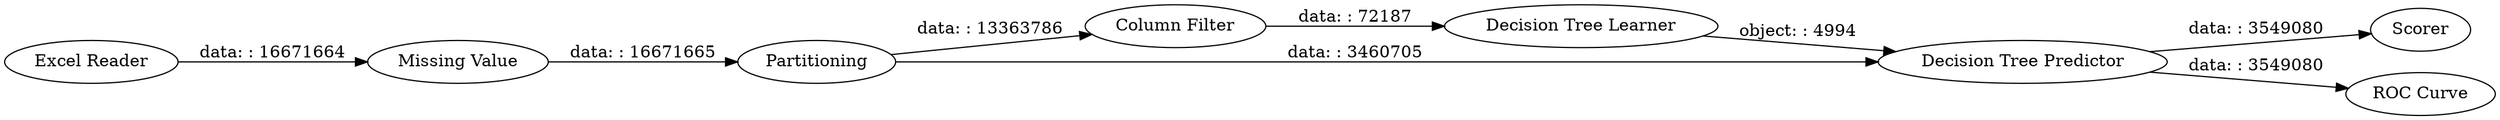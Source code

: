 digraph {
	"-7487827330516336062_8" [label="Missing Value"]
	"-7487827330516336062_2" [label=Partitioning]
	"-7487827330516336062_4" [label="Column Filter"]
	"-7487827330516336062_5" [label="Decision Tree Predictor"]
	"-7487827330516336062_1" [label="Excel Reader"]
	"-7487827330516336062_3" [label="Decision Tree Learner"]
	"-7487827330516336062_6" [label=Scorer]
	"-7487827330516336062_7" [label="ROC Curve"]
	"-7487827330516336062_4" -> "-7487827330516336062_3" [label="data: : 72187"]
	"-7487827330516336062_8" -> "-7487827330516336062_2" [label="data: : 16671665"]
	"-7487827330516336062_1" -> "-7487827330516336062_8" [label="data: : 16671664"]
	"-7487827330516336062_5" -> "-7487827330516336062_6" [label="data: : 3549080"]
	"-7487827330516336062_3" -> "-7487827330516336062_5" [label="object: : 4994"]
	"-7487827330516336062_2" -> "-7487827330516336062_4" [label="data: : 13363786"]
	"-7487827330516336062_2" -> "-7487827330516336062_5" [label="data: : 3460705"]
	"-7487827330516336062_5" -> "-7487827330516336062_7" [label="data: : 3549080"]
	rankdir=LR
}
